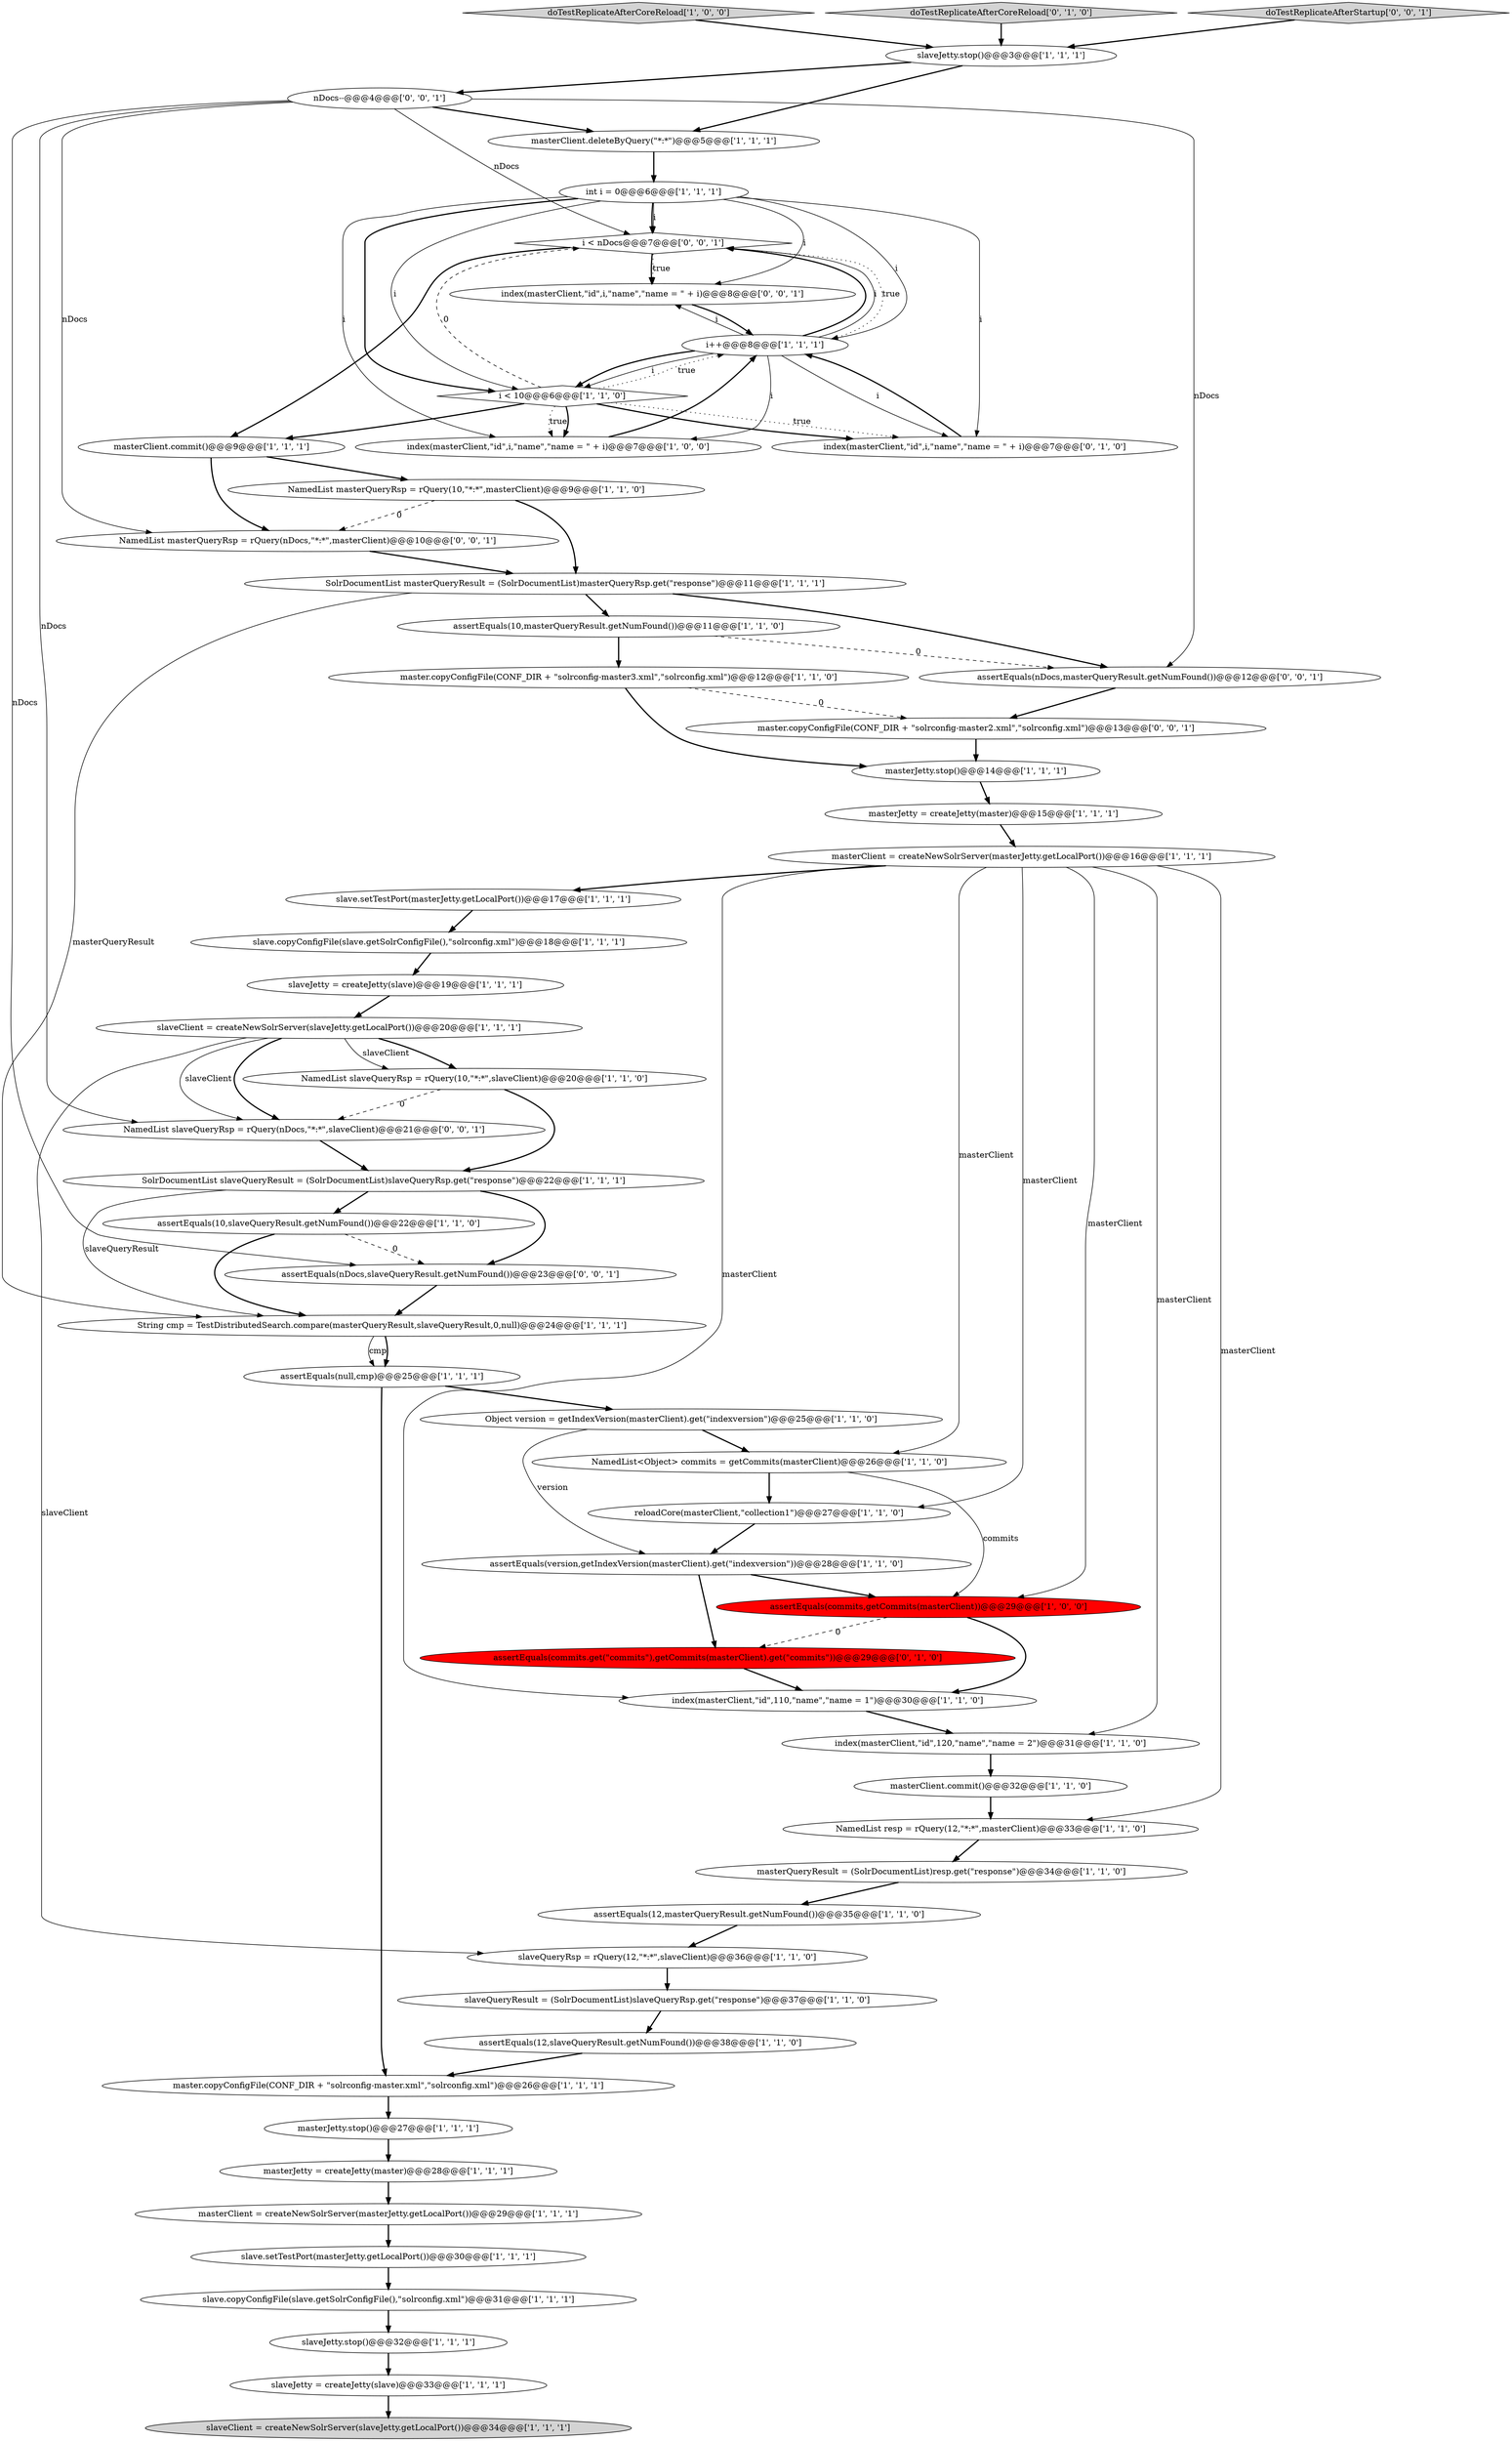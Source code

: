 digraph {
1 [style = filled, label = "masterClient = createNewSolrServer(masterJetty.getLocalPort())@@@29@@@['1', '1', '1']", fillcolor = white, shape = ellipse image = "AAA0AAABBB1BBB"];
12 [style = filled, label = "masterQueryResult = (SolrDocumentList)resp.get(\"response\")@@@34@@@['1', '1', '0']", fillcolor = white, shape = ellipse image = "AAA0AAABBB1BBB"];
36 [style = filled, label = "NamedList<Object> commits = getCommits(masterClient)@@@26@@@['1', '1', '0']", fillcolor = white, shape = ellipse image = "AAA0AAABBB1BBB"];
58 [style = filled, label = "nDocs--@@@4@@@['0', '0', '1']", fillcolor = white, shape = ellipse image = "AAA0AAABBB3BBB"];
52 [style = filled, label = "i < nDocs@@@7@@@['0', '0', '1']", fillcolor = white, shape = diamond image = "AAA0AAABBB3BBB"];
25 [style = filled, label = "master.copyConfigFile(CONF_DIR + \"solrconfig-master.xml\",\"solrconfig.xml\")@@@26@@@['1', '1', '1']", fillcolor = white, shape = ellipse image = "AAA0AAABBB1BBB"];
18 [style = filled, label = "slave.setTestPort(masterJetty.getLocalPort())@@@30@@@['1', '1', '1']", fillcolor = white, shape = ellipse image = "AAA0AAABBB1BBB"];
9 [style = filled, label = "slave.setTestPort(masterJetty.getLocalPort())@@@17@@@['1', '1', '1']", fillcolor = white, shape = ellipse image = "AAA0AAABBB1BBB"];
20 [style = filled, label = "masterJetty.stop()@@@27@@@['1', '1', '1']", fillcolor = white, shape = ellipse image = "AAA0AAABBB1BBB"];
22 [style = filled, label = "Object version = getIndexVersion(masterClient).get(\"indexversion\")@@@25@@@['1', '1', '0']", fillcolor = white, shape = ellipse image = "AAA0AAABBB1BBB"];
21 [style = filled, label = "reloadCore(masterClient,\"collection1\")@@@27@@@['1', '1', '0']", fillcolor = white, shape = ellipse image = "AAA0AAABBB1BBB"];
23 [style = filled, label = "assertEquals(10,slaveQueryResult.getNumFound())@@@22@@@['1', '1', '0']", fillcolor = white, shape = ellipse image = "AAA0AAABBB1BBB"];
45 [style = filled, label = "index(masterClient,\"id\",120,\"name\",\"name = 2\")@@@31@@@['1', '1', '0']", fillcolor = white, shape = ellipse image = "AAA0AAABBB1BBB"];
54 [style = filled, label = "index(masterClient,\"id\",i,\"name\",\"name = \" + i)@@@8@@@['0', '0', '1']", fillcolor = white, shape = ellipse image = "AAA0AAABBB3BBB"];
16 [style = filled, label = "assertEquals(10,masterQueryResult.getNumFound())@@@11@@@['1', '1', '0']", fillcolor = white, shape = ellipse image = "AAA0AAABBB1BBB"];
0 [style = filled, label = "slaveQueryRsp = rQuery(12,\"*:*\",slaveClient)@@@36@@@['1', '1', '0']", fillcolor = white, shape = ellipse image = "AAA0AAABBB1BBB"];
7 [style = filled, label = "SolrDocumentList slaveQueryResult = (SolrDocumentList)slaveQueryRsp.get(\"response\")@@@22@@@['1', '1', '1']", fillcolor = white, shape = ellipse image = "AAA0AAABBB1BBB"];
6 [style = filled, label = "NamedList slaveQueryRsp = rQuery(10,\"*:*\",slaveClient)@@@20@@@['1', '1', '0']", fillcolor = white, shape = ellipse image = "AAA0AAABBB1BBB"];
10 [style = filled, label = "masterJetty = createJetty(master)@@@28@@@['1', '1', '1']", fillcolor = white, shape = ellipse image = "AAA0AAABBB1BBB"];
30 [style = filled, label = "slave.copyConfigFile(slave.getSolrConfigFile(),\"solrconfig.xml\")@@@31@@@['1', '1', '1']", fillcolor = white, shape = ellipse image = "AAA0AAABBB1BBB"];
24 [style = filled, label = "assertEquals(12,masterQueryResult.getNumFound())@@@35@@@['1', '1', '0']", fillcolor = white, shape = ellipse image = "AAA0AAABBB1BBB"];
53 [style = filled, label = "master.copyConfigFile(CONF_DIR + \"solrconfig-master2.xml\",\"solrconfig.xml\")@@@13@@@['0', '0', '1']", fillcolor = white, shape = ellipse image = "AAA0AAABBB3BBB"];
15 [style = filled, label = "doTestReplicateAfterCoreReload['1', '0', '0']", fillcolor = lightgray, shape = diamond image = "AAA0AAABBB1BBB"];
29 [style = filled, label = "SolrDocumentList masterQueryResult = (SolrDocumentList)masterQueryRsp.get(\"response\")@@@11@@@['1', '1', '1']", fillcolor = white, shape = ellipse image = "AAA0AAABBB1BBB"];
43 [style = filled, label = "NamedList resp = rQuery(12,\"*:*\",masterClient)@@@33@@@['1', '1', '0']", fillcolor = white, shape = ellipse image = "AAA0AAABBB1BBB"];
13 [style = filled, label = "NamedList masterQueryRsp = rQuery(10,\"*:*\",masterClient)@@@9@@@['1', '1', '0']", fillcolor = white, shape = ellipse image = "AAA0AAABBB1BBB"];
38 [style = filled, label = "assertEquals(commits,getCommits(masterClient))@@@29@@@['1', '0', '0']", fillcolor = red, shape = ellipse image = "AAA1AAABBB1BBB"];
31 [style = filled, label = "masterClient.commit()@@@32@@@['1', '1', '0']", fillcolor = white, shape = ellipse image = "AAA0AAABBB1BBB"];
8 [style = filled, label = "index(masterClient,\"id\",i,\"name\",\"name = \" + i)@@@7@@@['1', '0', '0']", fillcolor = white, shape = ellipse image = "AAA0AAABBB1BBB"];
4 [style = filled, label = "slaveJetty = createJetty(slave)@@@33@@@['1', '1', '1']", fillcolor = white, shape = ellipse image = "AAA0AAABBB1BBB"];
26 [style = filled, label = "slaveClient = createNewSolrServer(slaveJetty.getLocalPort())@@@34@@@['1', '1', '1']", fillcolor = lightgray, shape = ellipse image = "AAA0AAABBB1BBB"];
44 [style = filled, label = "slaveQueryResult = (SolrDocumentList)slaveQueryRsp.get(\"response\")@@@37@@@['1', '1', '0']", fillcolor = white, shape = ellipse image = "AAA0AAABBB1BBB"];
37 [style = filled, label = "i < 10@@@6@@@['1', '1', '0']", fillcolor = white, shape = diamond image = "AAA0AAABBB1BBB"];
2 [style = filled, label = "masterJetty = createJetty(master)@@@15@@@['1', '1', '1']", fillcolor = white, shape = ellipse image = "AAA0AAABBB1BBB"];
49 [style = filled, label = "assertEquals(commits.get(\"commits\"),getCommits(masterClient).get(\"commits\"))@@@29@@@['0', '1', '0']", fillcolor = red, shape = ellipse image = "AAA1AAABBB2BBB"];
47 [style = filled, label = "index(masterClient,\"id\",i,\"name\",\"name = \" + i)@@@7@@@['0', '1', '0']", fillcolor = white, shape = ellipse image = "AAA0AAABBB2BBB"];
33 [style = filled, label = "masterJetty.stop()@@@14@@@['1', '1', '1']", fillcolor = white, shape = ellipse image = "AAA0AAABBB1BBB"];
56 [style = filled, label = "NamedList slaveQueryRsp = rQuery(nDocs,\"*:*\",slaveClient)@@@21@@@['0', '0', '1']", fillcolor = white, shape = ellipse image = "AAA0AAABBB3BBB"];
17 [style = filled, label = "assertEquals(null,cmp)@@@25@@@['1', '1', '1']", fillcolor = white, shape = ellipse image = "AAA0AAABBB1BBB"];
19 [style = filled, label = "slaveJetty = createJetty(slave)@@@19@@@['1', '1', '1']", fillcolor = white, shape = ellipse image = "AAA0AAABBB1BBB"];
51 [style = filled, label = "assertEquals(nDocs,slaveQueryResult.getNumFound())@@@23@@@['0', '0', '1']", fillcolor = white, shape = ellipse image = "AAA0AAABBB3BBB"];
55 [style = filled, label = "assertEquals(nDocs,masterQueryResult.getNumFound())@@@12@@@['0', '0', '1']", fillcolor = white, shape = ellipse image = "AAA0AAABBB3BBB"];
14 [style = filled, label = "slaveJetty.stop()@@@3@@@['1', '1', '1']", fillcolor = white, shape = ellipse image = "AAA0AAABBB1BBB"];
27 [style = filled, label = "masterClient = createNewSolrServer(masterJetty.getLocalPort())@@@16@@@['1', '1', '1']", fillcolor = white, shape = ellipse image = "AAA0AAABBB1BBB"];
42 [style = filled, label = "slave.copyConfigFile(slave.getSolrConfigFile(),\"solrconfig.xml\")@@@18@@@['1', '1', '1']", fillcolor = white, shape = ellipse image = "AAA0AAABBB1BBB"];
11 [style = filled, label = "assertEquals(version,getIndexVersion(masterClient).get(\"indexversion\"))@@@28@@@['1', '1', '0']", fillcolor = white, shape = ellipse image = "AAA0AAABBB1BBB"];
41 [style = filled, label = "masterClient.deleteByQuery(\"*:*\")@@@5@@@['1', '1', '1']", fillcolor = white, shape = ellipse image = "AAA0AAABBB1BBB"];
32 [style = filled, label = "slaveClient = createNewSolrServer(slaveJetty.getLocalPort())@@@20@@@['1', '1', '1']", fillcolor = white, shape = ellipse image = "AAA0AAABBB1BBB"];
40 [style = filled, label = "slaveJetty.stop()@@@32@@@['1', '1', '1']", fillcolor = white, shape = ellipse image = "AAA0AAABBB1BBB"];
35 [style = filled, label = "String cmp = TestDistributedSearch.compare(masterQueryResult,slaveQueryResult,0,null)@@@24@@@['1', '1', '1']", fillcolor = white, shape = ellipse image = "AAA0AAABBB1BBB"];
39 [style = filled, label = "index(masterClient,\"id\",110,\"name\",\"name = 1\")@@@30@@@['1', '1', '0']", fillcolor = white, shape = ellipse image = "AAA0AAABBB1BBB"];
48 [style = filled, label = "doTestReplicateAfterCoreReload['0', '1', '0']", fillcolor = lightgray, shape = diamond image = "AAA0AAABBB2BBB"];
50 [style = filled, label = "doTestReplicateAfterStartup['0', '0', '1']", fillcolor = lightgray, shape = diamond image = "AAA0AAABBB3BBB"];
57 [style = filled, label = "NamedList masterQueryRsp = rQuery(nDocs,\"*:*\",masterClient)@@@10@@@['0', '0', '1']", fillcolor = white, shape = ellipse image = "AAA0AAABBB3BBB"];
28 [style = filled, label = "masterClient.commit()@@@9@@@['1', '1', '1']", fillcolor = white, shape = ellipse image = "AAA0AAABBB1BBB"];
5 [style = filled, label = "master.copyConfigFile(CONF_DIR + \"solrconfig-master3.xml\",\"solrconfig.xml\")@@@12@@@['1', '1', '0']", fillcolor = white, shape = ellipse image = "AAA0AAABBB1BBB"];
3 [style = filled, label = "int i = 0@@@6@@@['1', '1', '1']", fillcolor = white, shape = ellipse image = "AAA0AAABBB1BBB"];
34 [style = filled, label = "i++@@@8@@@['1', '1', '1']", fillcolor = white, shape = ellipse image = "AAA0AAABBB1BBB"];
46 [style = filled, label = "assertEquals(12,slaveQueryResult.getNumFound())@@@38@@@['1', '1', '0']", fillcolor = white, shape = ellipse image = "AAA0AAABBB1BBB"];
40->4 [style = bold, label=""];
17->25 [style = bold, label=""];
37->28 [style = bold, label=""];
46->25 [style = bold, label=""];
23->51 [style = dashed, label="0"];
3->8 [style = solid, label="i"];
27->9 [style = bold, label=""];
57->29 [style = bold, label=""];
18->30 [style = bold, label=""];
45->31 [style = bold, label=""];
38->39 [style = bold, label=""];
32->6 [style = bold, label=""];
27->36 [style = solid, label="masterClient"];
52->28 [style = bold, label=""];
44->46 [style = bold, label=""];
34->54 [style = solid, label="i"];
49->39 [style = bold, label=""];
27->39 [style = solid, label="masterClient"];
30->40 [style = bold, label=""];
56->7 [style = bold, label=""];
47->34 [style = bold, label=""];
34->37 [style = solid, label="i"];
29->35 [style = solid, label="masterQueryResult"];
58->56 [style = solid, label="nDocs"];
36->38 [style = solid, label="commits"];
42->19 [style = bold, label=""];
32->56 [style = bold, label=""];
8->34 [style = bold, label=""];
5->33 [style = bold, label=""];
24->0 [style = bold, label=""];
34->52 [style = bold, label=""];
27->21 [style = solid, label="masterClient"];
39->45 [style = bold, label=""];
7->35 [style = solid, label="slaveQueryResult"];
51->35 [style = bold, label=""];
23->35 [style = bold, label=""];
37->8 [style = dotted, label="true"];
7->51 [style = bold, label=""];
21->11 [style = bold, label=""];
43->12 [style = bold, label=""];
3->37 [style = solid, label="i"];
35->17 [style = solid, label="cmp"];
7->23 [style = bold, label=""];
13->57 [style = dashed, label="0"];
35->17 [style = bold, label=""];
53->33 [style = bold, label=""];
2->27 [style = bold, label=""];
0->44 [style = bold, label=""];
27->43 [style = solid, label="masterClient"];
6->7 [style = bold, label=""];
10->1 [style = bold, label=""];
32->0 [style = solid, label="slaveClient"];
29->16 [style = bold, label=""];
58->55 [style = solid, label="nDocs"];
52->54 [style = bold, label=""];
3->47 [style = solid, label="i"];
37->47 [style = bold, label=""];
9->42 [style = bold, label=""];
3->37 [style = bold, label=""];
15->14 [style = bold, label=""];
58->51 [style = solid, label="nDocs"];
48->14 [style = bold, label=""];
34->8 [style = solid, label="i"];
14->58 [style = bold, label=""];
50->14 [style = bold, label=""];
12->24 [style = bold, label=""];
29->55 [style = bold, label=""];
25->20 [style = bold, label=""];
19->32 [style = bold, label=""];
27->45 [style = solid, label="masterClient"];
3->54 [style = solid, label="i"];
16->5 [style = bold, label=""];
31->43 [style = bold, label=""];
37->34 [style = dotted, label="true"];
37->8 [style = bold, label=""];
28->57 [style = bold, label=""];
52->54 [style = dotted, label="true"];
3->34 [style = solid, label="i"];
14->41 [style = bold, label=""];
11->49 [style = bold, label=""];
33->2 [style = bold, label=""];
32->56 [style = solid, label="slaveClient"];
34->52 [style = solid, label="i"];
22->11 [style = solid, label="version"];
54->34 [style = bold, label=""];
58->57 [style = solid, label="nDocs"];
11->38 [style = bold, label=""];
3->52 [style = bold, label=""];
52->34 [style = dotted, label="true"];
38->49 [style = dashed, label="0"];
41->3 [style = bold, label=""];
4->26 [style = bold, label=""];
28->13 [style = bold, label=""];
1->18 [style = bold, label=""];
32->6 [style = solid, label="slaveClient"];
37->52 [style = dashed, label="0"];
17->22 [style = bold, label=""];
58->41 [style = bold, label=""];
5->53 [style = dashed, label="0"];
20->10 [style = bold, label=""];
36->21 [style = bold, label=""];
13->29 [style = bold, label=""];
3->52 [style = solid, label="i"];
34->37 [style = bold, label=""];
27->38 [style = solid, label="masterClient"];
22->36 [style = bold, label=""];
55->53 [style = bold, label=""];
37->47 [style = dotted, label="true"];
6->56 [style = dashed, label="0"];
16->55 [style = dashed, label="0"];
58->52 [style = solid, label="nDocs"];
34->47 [style = solid, label="i"];
}
